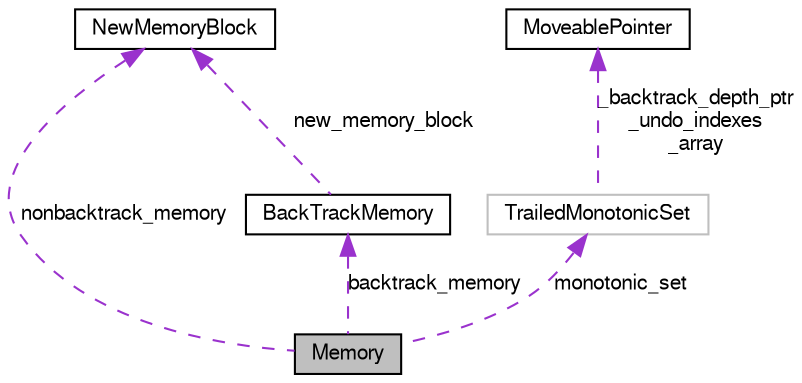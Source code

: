 digraph G
{
  edge [fontname="FreeSans",fontsize="10",labelfontname="FreeSans",labelfontsize="10"];
  node [fontname="FreeSans",fontsize="10",shape=record];
  Node1 [label="Memory",height=0.2,width=0.4,color="black", fillcolor="grey75", style="filled" fontcolor="black"];
  Node2 -> Node1 [dir=back,color="darkorchid3",fontsize="10",style="dashed",label="nonbacktrack_memory",fontname="FreeSans"];
  Node2 [label="NewMemoryBlock",height=0.2,width=0.4,color="black", fillcolor="white", style="filled",URL="$class_new_memory_block.html",tooltip="Looks after all MoveablePointer to a block of memory, and also the memory itself..."];
  Node3 -> Node1 [dir=back,color="darkorchid3",fontsize="10",style="dashed",label="monotonic_set",fontname="FreeSans"];
  Node3 [label="TrailedMonotonicSet",height=0.2,width=0.4,color="grey75", fillcolor="white", style="filled"];
  Node4 -> Node3 [dir=back,color="darkorchid3",fontsize="10",style="dashed",label="_backtrack_depth_ptr\n_undo_indexes\n_array",fontname="FreeSans"];
  Node4 [label="MoveablePointer",height=0.2,width=0.4,color="black", fillcolor="white", style="filled",URL="$class_moveable_pointer.html",tooltip="Class which represents a moveable pointer."];
  Node5 -> Node1 [dir=back,color="darkorchid3",fontsize="10",style="dashed",label="backtrack_memory",fontname="FreeSans"];
  Node5 [label="BackTrackMemory",height=0.2,width=0.4,color="black", fillcolor="white", style="filled",URL="$class_back_track_memory.html",tooltip="Provides a wrapper around NewMemoryBlock for backtrackable memory."];
  Node2 -> Node5 [dir=back,color="darkorchid3",fontsize="10",style="dashed",label="new_memory_block",fontname="FreeSans"];
}
